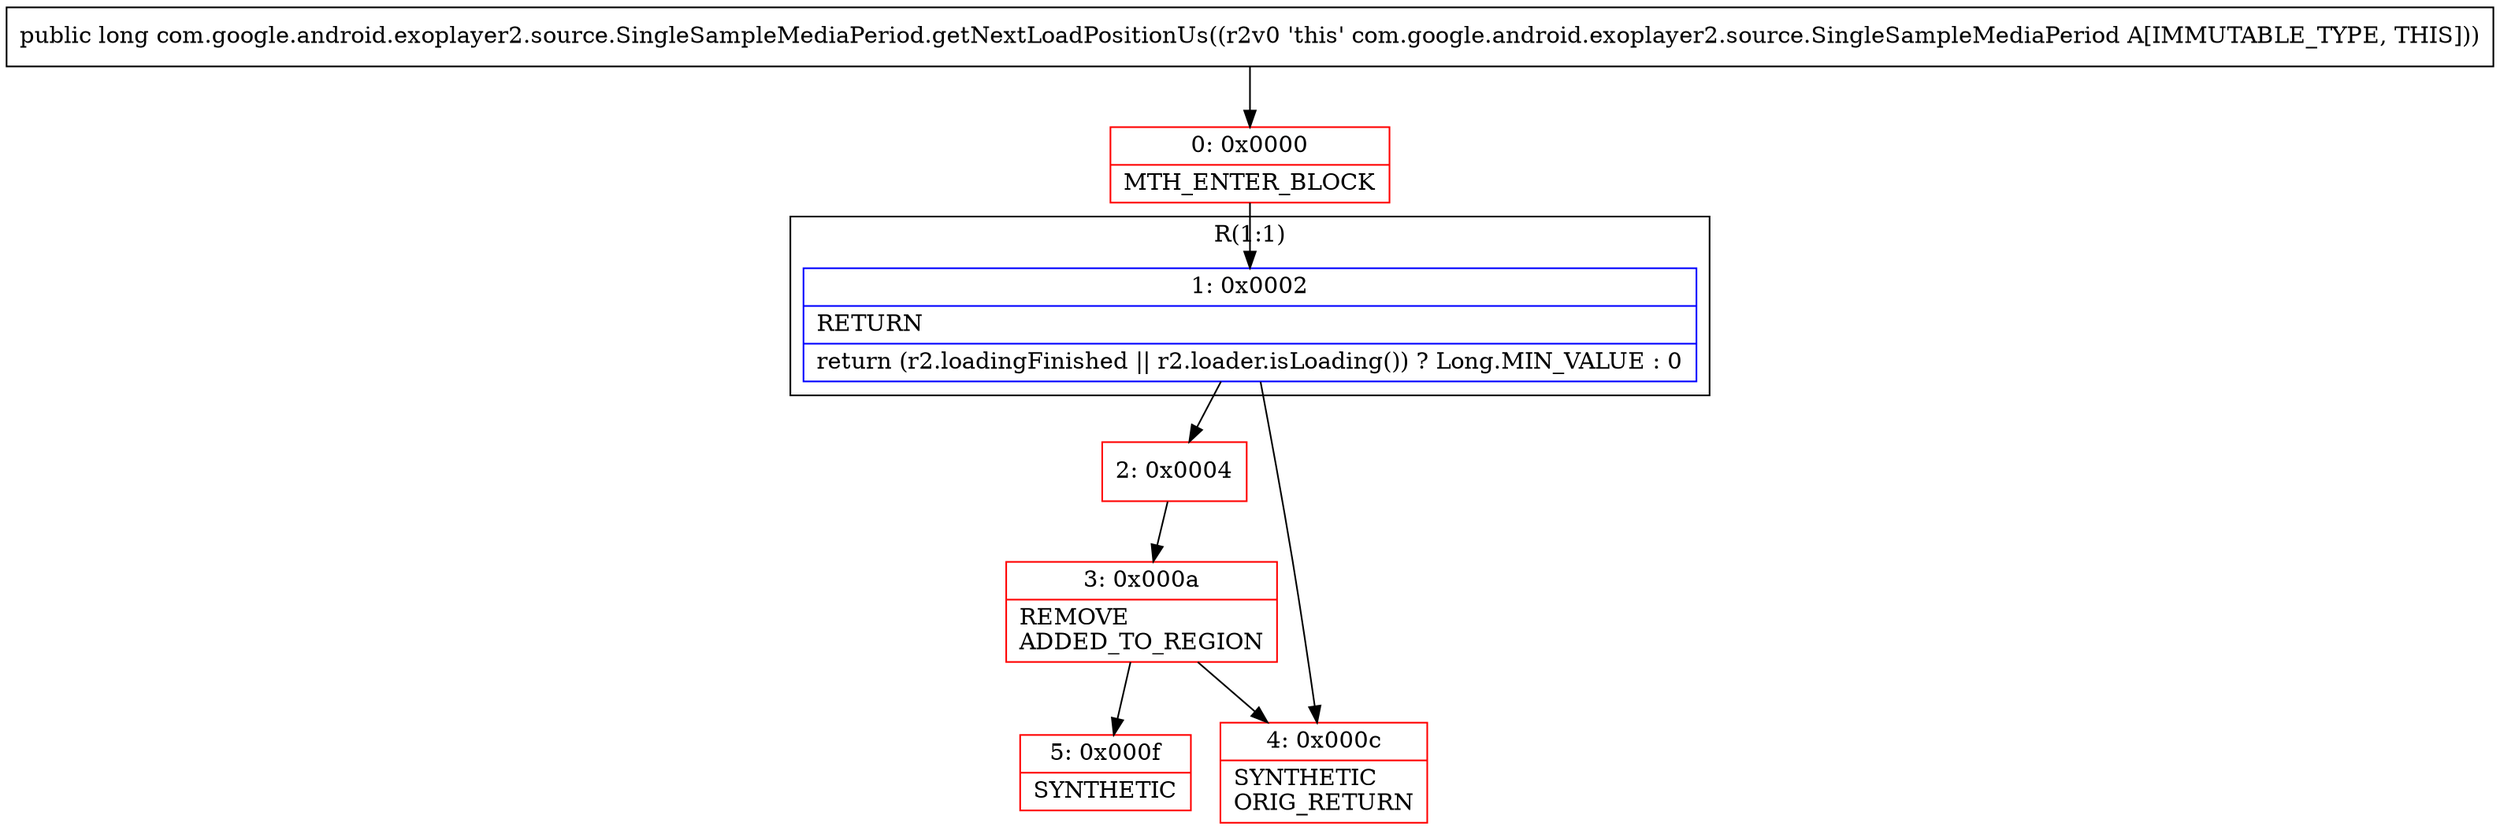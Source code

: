digraph "CFG forcom.google.android.exoplayer2.source.SingleSampleMediaPeriod.getNextLoadPositionUs()J" {
subgraph cluster_Region_897152493 {
label = "R(1:1)";
node [shape=record,color=blue];
Node_1 [shape=record,label="{1\:\ 0x0002|RETURN\l|return (r2.loadingFinished \|\| r2.loader.isLoading()) ? Long.MIN_VALUE : 0\l}"];
}
Node_0 [shape=record,color=red,label="{0\:\ 0x0000|MTH_ENTER_BLOCK\l}"];
Node_2 [shape=record,color=red,label="{2\:\ 0x0004}"];
Node_3 [shape=record,color=red,label="{3\:\ 0x000a|REMOVE\lADDED_TO_REGION\l}"];
Node_4 [shape=record,color=red,label="{4\:\ 0x000c|SYNTHETIC\lORIG_RETURN\l}"];
Node_5 [shape=record,color=red,label="{5\:\ 0x000f|SYNTHETIC\l}"];
MethodNode[shape=record,label="{public long com.google.android.exoplayer2.source.SingleSampleMediaPeriod.getNextLoadPositionUs((r2v0 'this' com.google.android.exoplayer2.source.SingleSampleMediaPeriod A[IMMUTABLE_TYPE, THIS])) }"];
MethodNode -> Node_0;
Node_1 -> Node_2;
Node_1 -> Node_4;
Node_0 -> Node_1;
Node_2 -> Node_3;
Node_3 -> Node_4;
Node_3 -> Node_5;
}

